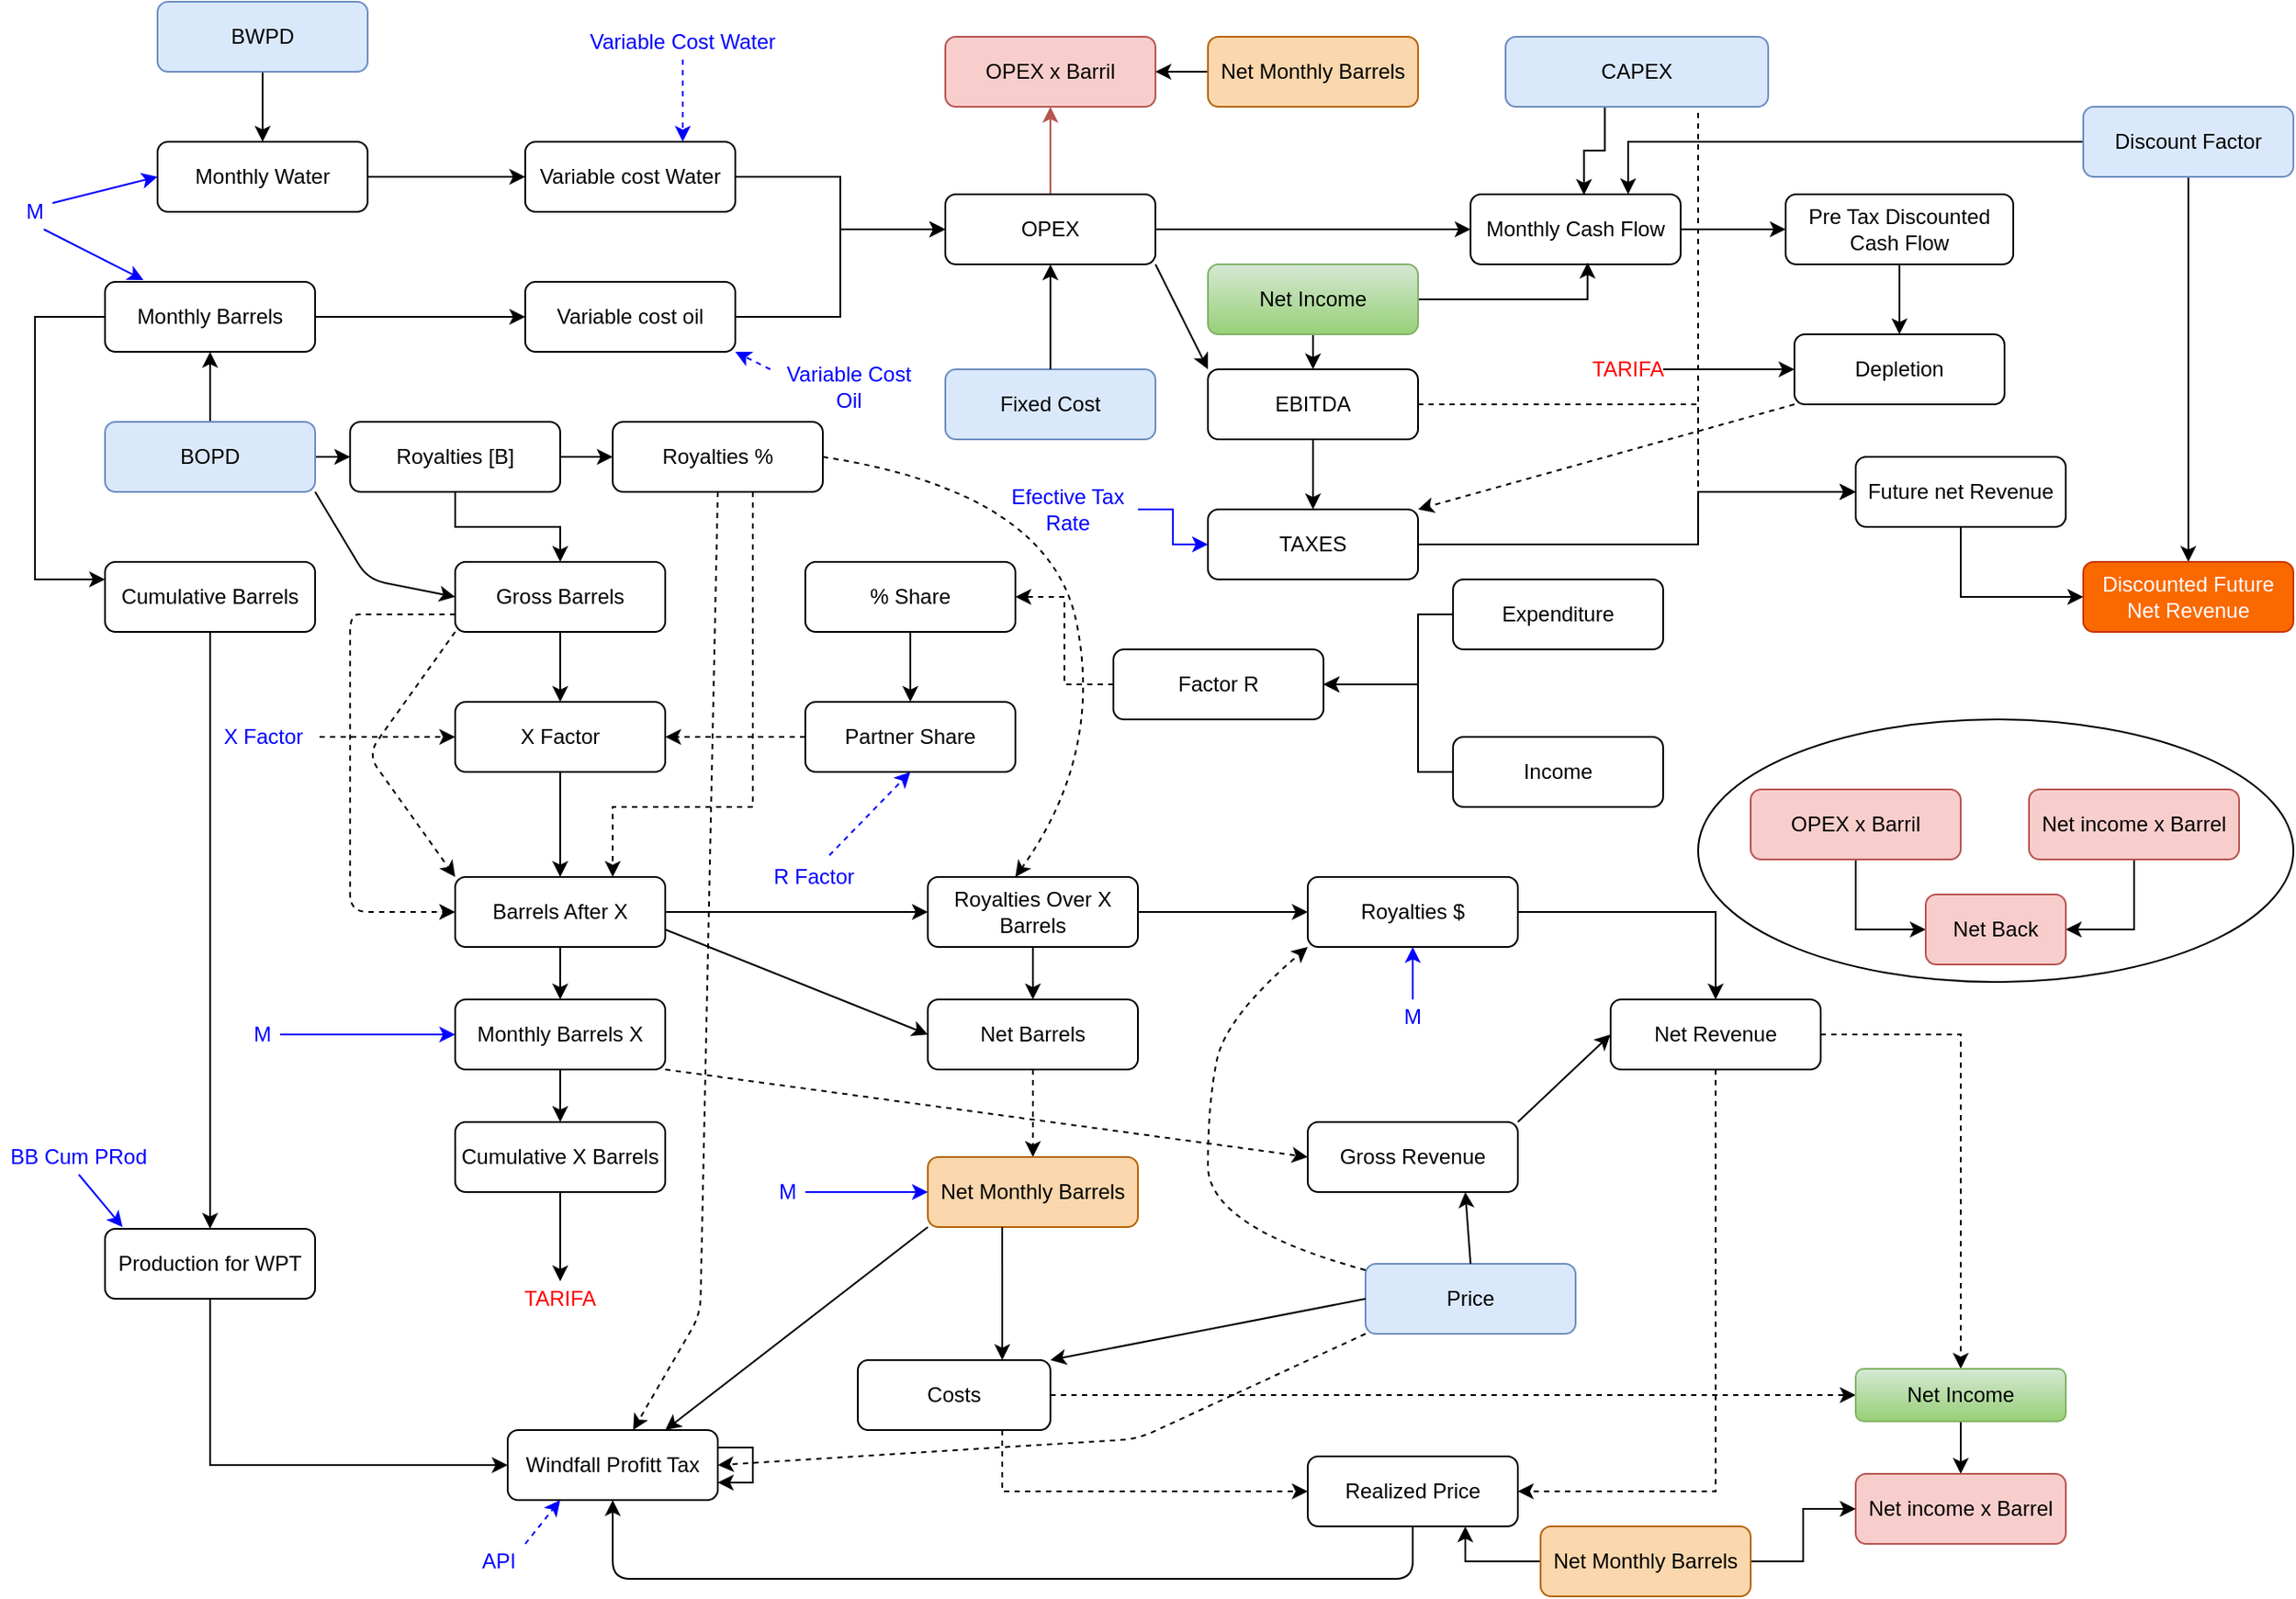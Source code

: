 <mxfile version="14.1.9" type="github">
  <diagram id="C5RBs43oDa-KdzZeNtuy" name="Page-1">
    <mxGraphModel dx="1511" dy="2098" grid="1" gridSize="10" guides="1" tooltips="1" connect="1" arrows="1" fold="1" page="1" pageScale="1" pageWidth="827" pageHeight="1169" math="0" shadow="0">
      <root>
        <mxCell id="WIyWlLk6GJQsqaUBKTNV-0" />
        <mxCell id="WIyWlLk6GJQsqaUBKTNV-1" parent="WIyWlLk6GJQsqaUBKTNV-0" />
        <mxCell id="Q5CgKCw0-7kjikuRVH3W-6" style="edgeStyle=orthogonalEdgeStyle;rounded=0;orthogonalLoop=1;jettySize=auto;html=1;" parent="WIyWlLk6GJQsqaUBKTNV-1" source="WIyWlLk6GJQsqaUBKTNV-3" target="Q5CgKCw0-7kjikuRVH3W-3" edge="1">
          <mxGeometry relative="1" as="geometry" />
        </mxCell>
        <mxCell id="Q5CgKCw0-7kjikuRVH3W-8" style="edgeStyle=orthogonalEdgeStyle;rounded=0;orthogonalLoop=1;jettySize=auto;html=1;" parent="WIyWlLk6GJQsqaUBKTNV-1" source="WIyWlLk6GJQsqaUBKTNV-3" target="Q5CgKCw0-7kjikuRVH3W-7" edge="1">
          <mxGeometry relative="1" as="geometry" />
        </mxCell>
        <mxCell id="WIyWlLk6GJQsqaUBKTNV-3" value="BOPD" style="rounded=1;whiteSpace=wrap;html=1;fontSize=12;glass=0;strokeWidth=1;shadow=0;fillColor=#dae8fc;strokeColor=#6c8ebf;" parent="WIyWlLk6GJQsqaUBKTNV-1" vertex="1">
          <mxGeometry x="140" width="120" height="40" as="geometry" />
        </mxCell>
        <mxCell id="Q5CgKCw0-7kjikuRVH3W-111" style="edgeStyle=orthogonalEdgeStyle;rounded=0;orthogonalLoop=1;jettySize=auto;html=1;entryX=0.5;entryY=0;entryDx=0;entryDy=0;" parent="WIyWlLk6GJQsqaUBKTNV-1" source="Q5CgKCw0-7kjikuRVH3W-1" target="Q5CgKCw0-7kjikuRVH3W-2" edge="1">
          <mxGeometry relative="1" as="geometry" />
        </mxCell>
        <mxCell id="Q5CgKCw0-7kjikuRVH3W-1" value="BWPD" style="rounded=1;whiteSpace=wrap;html=1;fontSize=12;glass=0;strokeWidth=1;shadow=0;fillColor=#dae8fc;strokeColor=#6c8ebf;" parent="WIyWlLk6GJQsqaUBKTNV-1" vertex="1">
          <mxGeometry x="170" y="-240" width="120" height="40" as="geometry" />
        </mxCell>
        <mxCell id="Q5CgKCw0-7kjikuRVH3W-132" style="edgeStyle=orthogonalEdgeStyle;rounded=0;orthogonalLoop=1;jettySize=auto;html=1;entryX=0;entryY=0.5;entryDx=0;entryDy=0;strokeColor=#000000;" parent="WIyWlLk6GJQsqaUBKTNV-1" source="Q5CgKCw0-7kjikuRVH3W-2" target="Q5CgKCw0-7kjikuRVH3W-82" edge="1">
          <mxGeometry relative="1" as="geometry" />
        </mxCell>
        <mxCell id="Q5CgKCw0-7kjikuRVH3W-2" value="Monthly Water" style="rounded=1;whiteSpace=wrap;html=1;fontSize=12;glass=0;strokeWidth=1;shadow=0;" parent="WIyWlLk6GJQsqaUBKTNV-1" vertex="1">
          <mxGeometry x="170" y="-160" width="120" height="40" as="geometry" />
        </mxCell>
        <mxCell id="Q5CgKCw0-7kjikuRVH3W-129" style="edgeStyle=orthogonalEdgeStyle;rounded=0;orthogonalLoop=1;jettySize=auto;html=1;strokeColor=#000000;entryX=0;entryY=0.25;entryDx=0;entryDy=0;" parent="WIyWlLk6GJQsqaUBKTNV-1" source="Q5CgKCw0-7kjikuRVH3W-3" target="Q5CgKCw0-7kjikuRVH3W-4" edge="1">
          <mxGeometry relative="1" as="geometry">
            <mxPoint x="110" y="90" as="targetPoint" />
            <Array as="points">
              <mxPoint x="100" y="-60" />
              <mxPoint x="100" y="90" />
            </Array>
          </mxGeometry>
        </mxCell>
        <mxCell id="Q5CgKCw0-7kjikuRVH3W-131" style="edgeStyle=orthogonalEdgeStyle;rounded=0;orthogonalLoop=1;jettySize=auto;html=1;entryX=0;entryY=0.5;entryDx=0;entryDy=0;strokeColor=#000000;" parent="WIyWlLk6GJQsqaUBKTNV-1" source="Q5CgKCw0-7kjikuRVH3W-3" target="Q5CgKCw0-7kjikuRVH3W-81" edge="1">
          <mxGeometry relative="1" as="geometry" />
        </mxCell>
        <mxCell id="Q5CgKCw0-7kjikuRVH3W-3" value="Monthly Barrels" style="rounded=1;whiteSpace=wrap;html=1;fontSize=12;glass=0;strokeWidth=1;shadow=0;" parent="WIyWlLk6GJQsqaUBKTNV-1" vertex="1">
          <mxGeometry x="140" y="-80" width="120" height="40" as="geometry" />
        </mxCell>
        <mxCell id="Q5CgKCw0-7kjikuRVH3W-62" style="edgeStyle=orthogonalEdgeStyle;rounded=0;orthogonalLoop=1;jettySize=auto;html=1;entryX=0.5;entryY=0;entryDx=0;entryDy=0;" parent="WIyWlLk6GJQsqaUBKTNV-1" source="Q5CgKCw0-7kjikuRVH3W-4" target="Q5CgKCw0-7kjikuRVH3W-61" edge="1">
          <mxGeometry relative="1" as="geometry" />
        </mxCell>
        <mxCell id="Q5CgKCw0-7kjikuRVH3W-4" value="Cumulative Barrels" style="rounded=1;whiteSpace=wrap;html=1;fontSize=12;glass=0;strokeWidth=1;shadow=0;" parent="WIyWlLk6GJQsqaUBKTNV-1" vertex="1">
          <mxGeometry x="140" y="80" width="120" height="40" as="geometry" />
        </mxCell>
        <mxCell id="Q5CgKCw0-7kjikuRVH3W-10" style="edgeStyle=orthogonalEdgeStyle;rounded=0;orthogonalLoop=1;jettySize=auto;html=1;" parent="WIyWlLk6GJQsqaUBKTNV-1" source="Q5CgKCw0-7kjikuRVH3W-7" target="Q5CgKCw0-7kjikuRVH3W-9" edge="1">
          <mxGeometry relative="1" as="geometry" />
        </mxCell>
        <mxCell id="Q5CgKCw0-7kjikuRVH3W-13" style="edgeStyle=orthogonalEdgeStyle;rounded=0;orthogonalLoop=1;jettySize=auto;html=1;entryX=0.5;entryY=0;entryDx=0;entryDy=0;" parent="WIyWlLk6GJQsqaUBKTNV-1" source="Q5CgKCw0-7kjikuRVH3W-7" target="Q5CgKCw0-7kjikuRVH3W-12" edge="1">
          <mxGeometry relative="1" as="geometry" />
        </mxCell>
        <mxCell id="Q5CgKCw0-7kjikuRVH3W-7" value="Royalties [B]" style="rounded=1;whiteSpace=wrap;html=1;fontSize=12;glass=0;strokeWidth=1;shadow=0;" parent="WIyWlLk6GJQsqaUBKTNV-1" vertex="1">
          <mxGeometry x="280" width="120" height="40" as="geometry" />
        </mxCell>
        <mxCell id="Q5CgKCw0-7kjikuRVH3W-32" style="edgeStyle=orthogonalEdgeStyle;rounded=0;orthogonalLoop=1;jettySize=auto;html=1;entryX=0.75;entryY=0;entryDx=0;entryDy=0;dashed=1;" parent="WIyWlLk6GJQsqaUBKTNV-1" source="Q5CgKCw0-7kjikuRVH3W-9" target="Q5CgKCw0-7kjikuRVH3W-28" edge="1">
          <mxGeometry relative="1" as="geometry">
            <Array as="points">
              <mxPoint x="510" y="220" />
              <mxPoint x="430" y="220" />
            </Array>
          </mxGeometry>
        </mxCell>
        <mxCell id="Q5CgKCw0-7kjikuRVH3W-9" value="Royalties %" style="rounded=1;whiteSpace=wrap;html=1;fontSize=12;glass=0;strokeWidth=1;shadow=0;" parent="WIyWlLk6GJQsqaUBKTNV-1" vertex="1">
          <mxGeometry x="430" width="120" height="40" as="geometry" />
        </mxCell>
        <mxCell id="Q5CgKCw0-7kjikuRVH3W-26" style="edgeStyle=orthogonalEdgeStyle;rounded=0;orthogonalLoop=1;jettySize=auto;html=1;entryX=0.5;entryY=0;entryDx=0;entryDy=0;" parent="WIyWlLk6GJQsqaUBKTNV-1" source="Q5CgKCw0-7kjikuRVH3W-12" target="Q5CgKCw0-7kjikuRVH3W-25" edge="1">
          <mxGeometry relative="1" as="geometry" />
        </mxCell>
        <mxCell id="Q5CgKCw0-7kjikuRVH3W-12" value="Gross Barrels" style="rounded=1;whiteSpace=wrap;html=1;fontSize=12;glass=0;strokeWidth=1;shadow=0;" parent="WIyWlLk6GJQsqaUBKTNV-1" vertex="1">
          <mxGeometry x="340" y="80" width="120" height="40" as="geometry" />
        </mxCell>
        <mxCell id="Q5CgKCw0-7kjikuRVH3W-15" value="" style="endArrow=classic;html=1;exitX=1;exitY=1;exitDx=0;exitDy=0;entryX=0;entryY=0.5;entryDx=0;entryDy=0;" parent="WIyWlLk6GJQsqaUBKTNV-1" source="WIyWlLk6GJQsqaUBKTNV-3" target="Q5CgKCw0-7kjikuRVH3W-12" edge="1">
          <mxGeometry width="50" height="50" relative="1" as="geometry">
            <mxPoint x="410" y="250" as="sourcePoint" />
            <mxPoint x="460" y="200" as="targetPoint" />
            <Array as="points">
              <mxPoint x="290" y="90" />
            </Array>
          </mxGeometry>
        </mxCell>
        <mxCell id="Q5CgKCw0-7kjikuRVH3W-19" style="edgeStyle=orthogonalEdgeStyle;rounded=0;orthogonalLoop=1;jettySize=auto;html=1;entryX=1;entryY=0.5;entryDx=0;entryDy=0;" parent="WIyWlLk6GJQsqaUBKTNV-1" source="Q5CgKCw0-7kjikuRVH3W-16" target="Q5CgKCw0-7kjikuRVH3W-18" edge="1">
          <mxGeometry relative="1" as="geometry">
            <mxPoint x="836" y="160" as="targetPoint" />
            <Array as="points">
              <mxPoint x="890" y="200" />
              <mxPoint x="890" y="150" />
            </Array>
          </mxGeometry>
        </mxCell>
        <mxCell id="Q5CgKCw0-7kjikuRVH3W-16" value="Income&lt;span style=&quot;color: rgba(0 , 0 , 0 , 0) ; font-family: monospace ; font-size: 0px&quot;&gt;%3CmxGraphModel%3E%3Croot%3E%3CmxCell%20id%3D%220%22%2F%3E%3CmxCell%20id%3D%221%22%20parent%3D%220%22%2F%3E%3CmxCell%20id%3D%222%22%20value%3D%22BOPD%22%20style%3D%22rounded%3D1%3BwhiteSpace%3Dwrap%3Bhtml%3D1%3BfontSize%3D12%3Bglass%3D0%3BstrokeWidth%3D1%3Bshadow%3D0%3B%22%20vertex%3D%221%22%20parent%3D%221%22%3E%3CmxGeometry%20x%3D%22140%22%20width%3D%22120%22%20height%3D%2240%22%20as%3D%22geometry%22%2F%3E%3C%2FmxCell%3E%3C%2Froot%3E%3C%2FmxGraphModel%3E&lt;/span&gt;" style="rounded=1;whiteSpace=wrap;html=1;fontSize=12;glass=0;strokeWidth=1;shadow=0;" parent="WIyWlLk6GJQsqaUBKTNV-1" vertex="1">
          <mxGeometry x="910" y="180" width="120" height="40" as="geometry" />
        </mxCell>
        <mxCell id="Q5CgKCw0-7kjikuRVH3W-20" style="edgeStyle=orthogonalEdgeStyle;rounded=0;orthogonalLoop=1;jettySize=auto;html=1;" parent="WIyWlLk6GJQsqaUBKTNV-1" source="Q5CgKCw0-7kjikuRVH3W-17" target="Q5CgKCw0-7kjikuRVH3W-18" edge="1">
          <mxGeometry relative="1" as="geometry">
            <Array as="points">
              <mxPoint x="890" y="110" />
              <mxPoint x="890" y="150" />
            </Array>
          </mxGeometry>
        </mxCell>
        <mxCell id="Q5CgKCw0-7kjikuRVH3W-17" value="Expenditure" style="rounded=1;whiteSpace=wrap;html=1;fontSize=12;glass=0;strokeWidth=1;shadow=0;" parent="WIyWlLk6GJQsqaUBKTNV-1" vertex="1">
          <mxGeometry x="910" y="90" width="120" height="40" as="geometry" />
        </mxCell>
        <mxCell id="Q5CgKCw0-7kjikuRVH3W-23" style="edgeStyle=orthogonalEdgeStyle;rounded=0;orthogonalLoop=1;jettySize=auto;html=1;dashed=1;entryX=1;entryY=0.5;entryDx=0;entryDy=0;" parent="WIyWlLk6GJQsqaUBKTNV-1" source="Q5CgKCw0-7kjikuRVH3W-18" target="Q5CgKCw0-7kjikuRVH3W-21" edge="1">
          <mxGeometry relative="1" as="geometry">
            <mxPoint x="680" y="130" as="targetPoint" />
          </mxGeometry>
        </mxCell>
        <mxCell id="Q5CgKCw0-7kjikuRVH3W-18" value="Factor R" style="rounded=1;whiteSpace=wrap;html=1;fontSize=12;glass=0;strokeWidth=1;shadow=0;" parent="WIyWlLk6GJQsqaUBKTNV-1" vertex="1">
          <mxGeometry x="716" y="130" width="120" height="40" as="geometry" />
        </mxCell>
        <mxCell id="Q5CgKCw0-7kjikuRVH3W-24" style="edgeStyle=orthogonalEdgeStyle;rounded=0;orthogonalLoop=1;jettySize=auto;html=1;" parent="WIyWlLk6GJQsqaUBKTNV-1" source="Q5CgKCw0-7kjikuRVH3W-21" target="Q5CgKCw0-7kjikuRVH3W-22" edge="1">
          <mxGeometry relative="1" as="geometry" />
        </mxCell>
        <mxCell id="Q5CgKCw0-7kjikuRVH3W-21" value="% Share" style="rounded=1;whiteSpace=wrap;html=1;fontSize=12;glass=0;strokeWidth=1;shadow=0;" parent="WIyWlLk6GJQsqaUBKTNV-1" vertex="1">
          <mxGeometry x="540" y="80" width="120" height="40" as="geometry" />
        </mxCell>
        <mxCell id="Q5CgKCw0-7kjikuRVH3W-27" style="edgeStyle=orthogonalEdgeStyle;rounded=0;orthogonalLoop=1;jettySize=auto;html=1;entryX=1;entryY=0.5;entryDx=0;entryDy=0;dashed=1;" parent="WIyWlLk6GJQsqaUBKTNV-1" source="Q5CgKCw0-7kjikuRVH3W-22" target="Q5CgKCw0-7kjikuRVH3W-25" edge="1">
          <mxGeometry relative="1" as="geometry" />
        </mxCell>
        <mxCell id="Q5CgKCw0-7kjikuRVH3W-22" value="Partner Share" style="rounded=1;whiteSpace=wrap;html=1;fontSize=12;glass=0;strokeWidth=1;shadow=0;" parent="WIyWlLk6GJQsqaUBKTNV-1" vertex="1">
          <mxGeometry x="540" y="160" width="120" height="40" as="geometry" />
        </mxCell>
        <mxCell id="Q5CgKCw0-7kjikuRVH3W-30" style="edgeStyle=orthogonalEdgeStyle;rounded=0;orthogonalLoop=1;jettySize=auto;html=1;" parent="WIyWlLk6GJQsqaUBKTNV-1" source="Q5CgKCw0-7kjikuRVH3W-25" target="Q5CgKCw0-7kjikuRVH3W-28" edge="1">
          <mxGeometry relative="1" as="geometry" />
        </mxCell>
        <mxCell id="Q5CgKCw0-7kjikuRVH3W-25" value="X Factor" style="rounded=1;whiteSpace=wrap;html=1;fontSize=12;glass=0;strokeWidth=1;shadow=0;" parent="WIyWlLk6GJQsqaUBKTNV-1" vertex="1">
          <mxGeometry x="340" y="160" width="120" height="40" as="geometry" />
        </mxCell>
        <mxCell id="Q5CgKCw0-7kjikuRVH3W-38" style="edgeStyle=orthogonalEdgeStyle;rounded=0;orthogonalLoop=1;jettySize=auto;html=1;exitX=1;exitY=0.5;exitDx=0;exitDy=0;" parent="WIyWlLk6GJQsqaUBKTNV-1" source="Q5CgKCw0-7kjikuRVH3W-28" target="Q5CgKCw0-7kjikuRVH3W-37" edge="1">
          <mxGeometry relative="1" as="geometry">
            <mxPoint x="470" y="260" as="sourcePoint" />
            <Array as="points" />
          </mxGeometry>
        </mxCell>
        <mxCell id="Q5CgKCw0-7kjikuRVH3W-28" value="Barrels After X" style="rounded=1;whiteSpace=wrap;html=1;fontSize=12;glass=0;strokeWidth=1;shadow=0;" parent="WIyWlLk6GJQsqaUBKTNV-1" vertex="1">
          <mxGeometry x="340" y="260" width="120" height="40" as="geometry" />
        </mxCell>
        <mxCell id="Q5CgKCw0-7kjikuRVH3W-36" style="edgeStyle=orthogonalEdgeStyle;rounded=0;orthogonalLoop=1;jettySize=auto;html=1;entryX=0.5;entryY=0;entryDx=0;entryDy=0;" parent="WIyWlLk6GJQsqaUBKTNV-1" source="Q5CgKCw0-7kjikuRVH3W-33" target="Q5CgKCw0-7kjikuRVH3W-35" edge="1">
          <mxGeometry relative="1" as="geometry" />
        </mxCell>
        <mxCell id="Q5CgKCw0-7kjikuRVH3W-33" value="Monthly Barrels X" style="rounded=1;whiteSpace=wrap;html=1;fontSize=12;glass=0;strokeWidth=1;shadow=0;" parent="WIyWlLk6GJQsqaUBKTNV-1" vertex="1">
          <mxGeometry x="340" y="330" width="120" height="40" as="geometry" />
        </mxCell>
        <mxCell id="lE-fkyxNTbQX_7D_dGrh-46" style="edgeStyle=orthogonalEdgeStyle;rounded=0;orthogonalLoop=1;jettySize=auto;html=1;exitX=0.5;exitY=1;exitDx=0;exitDy=0;strokeColor=#000000;" edge="1" parent="WIyWlLk6GJQsqaUBKTNV-1" source="Q5CgKCw0-7kjikuRVH3W-35" target="lE-fkyxNTbQX_7D_dGrh-45">
          <mxGeometry relative="1" as="geometry" />
        </mxCell>
        <mxCell id="Q5CgKCw0-7kjikuRVH3W-35" value="Cumulative X Barrels" style="rounded=1;whiteSpace=wrap;html=1;fontSize=12;glass=0;strokeWidth=1;shadow=0;" parent="WIyWlLk6GJQsqaUBKTNV-1" vertex="1">
          <mxGeometry x="340" y="400" width="120" height="40" as="geometry" />
        </mxCell>
        <mxCell id="Q5CgKCw0-7kjikuRVH3W-51" style="edgeStyle=orthogonalEdgeStyle;rounded=0;orthogonalLoop=1;jettySize=auto;html=1;entryX=0;entryY=0.5;entryDx=0;entryDy=0;" parent="WIyWlLk6GJQsqaUBKTNV-1" source="Q5CgKCw0-7kjikuRVH3W-37" target="Q5CgKCw0-7kjikuRVH3W-50" edge="1">
          <mxGeometry relative="1" as="geometry" />
        </mxCell>
        <mxCell id="Q5CgKCw0-7kjikuRVH3W-37" value="Royalties Over X Barrels" style="rounded=1;whiteSpace=wrap;html=1;fontSize=12;glass=0;strokeWidth=1;shadow=0;" parent="WIyWlLk6GJQsqaUBKTNV-1" vertex="1">
          <mxGeometry x="610" y="260" width="120" height="40" as="geometry" />
        </mxCell>
        <mxCell id="Q5CgKCw0-7kjikuRVH3W-39" value="" style="curved=1;endArrow=classic;html=1;exitX=1;exitY=0.5;exitDx=0;exitDy=0;dashed=1;" parent="WIyWlLk6GJQsqaUBKTNV-1" source="Q5CgKCw0-7kjikuRVH3W-9" edge="1">
          <mxGeometry width="50" height="50" relative="1" as="geometry">
            <mxPoint x="430" y="250" as="sourcePoint" />
            <mxPoint x="660" y="260" as="targetPoint" />
            <Array as="points">
              <mxPoint x="680" y="40" />
              <mxPoint x="710" y="190" />
            </Array>
          </mxGeometry>
        </mxCell>
        <mxCell id="Q5CgKCw0-7kjikuRVH3W-45" style="edgeStyle=orthogonalEdgeStyle;rounded=0;orthogonalLoop=1;jettySize=auto;html=1;entryX=0.5;entryY=0;entryDx=0;entryDy=0;dashed=1;" parent="WIyWlLk6GJQsqaUBKTNV-1" source="Q5CgKCw0-7kjikuRVH3W-40" target="Q5CgKCw0-7kjikuRVH3W-44" edge="1">
          <mxGeometry relative="1" as="geometry" />
        </mxCell>
        <mxCell id="Q5CgKCw0-7kjikuRVH3W-40" value="Net Barrels" style="rounded=1;whiteSpace=wrap;html=1;fontSize=12;glass=0;strokeWidth=1;shadow=0;" parent="WIyWlLk6GJQsqaUBKTNV-1" vertex="1">
          <mxGeometry x="610" y="330" width="120" height="40" as="geometry" />
        </mxCell>
        <mxCell id="Q5CgKCw0-7kjikuRVH3W-43" value="" style="endArrow=classic;html=1;entryX=0.5;entryY=0;entryDx=0;entryDy=0;exitX=0.5;exitY=1;exitDx=0;exitDy=0;" parent="WIyWlLk6GJQsqaUBKTNV-1" source="Q5CgKCw0-7kjikuRVH3W-37" target="Q5CgKCw0-7kjikuRVH3W-40" edge="1">
          <mxGeometry width="50" height="50" relative="1" as="geometry">
            <mxPoint x="430" y="250" as="sourcePoint" />
            <mxPoint x="480" y="200" as="targetPoint" />
          </mxGeometry>
        </mxCell>
        <mxCell id="Q5CgKCw0-7kjikuRVH3W-44" value="Net Monthly Barrels" style="rounded=1;whiteSpace=wrap;html=1;fontSize=12;glass=0;strokeWidth=1;shadow=0;fillColor=#fad7ac;strokeColor=#b46504;" parent="WIyWlLk6GJQsqaUBKTNV-1" vertex="1">
          <mxGeometry x="610" y="420" width="120" height="40" as="geometry" />
        </mxCell>
        <mxCell id="Q5CgKCw0-7kjikuRVH3W-46" value="Price" style="rounded=1;whiteSpace=wrap;html=1;fontSize=12;glass=0;strokeWidth=1;shadow=0;fillColor=#dae8fc;strokeColor=#6c8ebf;" parent="WIyWlLk6GJQsqaUBKTNV-1" vertex="1">
          <mxGeometry x="860" y="481" width="120" height="40" as="geometry" />
        </mxCell>
        <mxCell id="Q5CgKCw0-7kjikuRVH3W-47" value="Gross Revenue" style="rounded=1;whiteSpace=wrap;html=1;fontSize=12;glass=0;strokeWidth=1;shadow=0;" parent="WIyWlLk6GJQsqaUBKTNV-1" vertex="1">
          <mxGeometry x="827" y="400" width="120" height="40" as="geometry" />
        </mxCell>
        <mxCell id="Q5CgKCw0-7kjikuRVH3W-55" style="edgeStyle=orthogonalEdgeStyle;rounded=0;orthogonalLoop=1;jettySize=auto;html=1;" parent="WIyWlLk6GJQsqaUBKTNV-1" source="Q5CgKCw0-7kjikuRVH3W-50" target="Q5CgKCw0-7kjikuRVH3W-54" edge="1">
          <mxGeometry relative="1" as="geometry" />
        </mxCell>
        <mxCell id="Q5CgKCw0-7kjikuRVH3W-50" value="Royalties $" style="rounded=1;whiteSpace=wrap;html=1;fontSize=12;glass=0;strokeWidth=1;shadow=0;" parent="WIyWlLk6GJQsqaUBKTNV-1" vertex="1">
          <mxGeometry x="827" y="260" width="120" height="40" as="geometry" />
        </mxCell>
        <mxCell id="Q5CgKCw0-7kjikuRVH3W-52" value="" style="curved=1;endArrow=classic;html=1;entryX=0;entryY=1;entryDx=0;entryDy=0;dashed=1;" parent="WIyWlLk6GJQsqaUBKTNV-1" source="Q5CgKCw0-7kjikuRVH3W-46" target="Q5CgKCw0-7kjikuRVH3W-50" edge="1">
          <mxGeometry width="50" height="50" relative="1" as="geometry">
            <mxPoint x="820" y="460" as="sourcePoint" />
            <mxPoint x="820" y="280" as="targetPoint" />
            <Array as="points">
              <mxPoint x="770" y="460" />
              <mxPoint x="770" y="390" />
              <mxPoint x="780" y="340" />
            </Array>
          </mxGeometry>
        </mxCell>
        <mxCell id="Q5CgKCw0-7kjikuRVH3W-66" style="edgeStyle=orthogonalEdgeStyle;rounded=0;orthogonalLoop=1;jettySize=auto;html=1;entryX=1;entryY=0.5;entryDx=0;entryDy=0;exitX=0.5;exitY=1;exitDx=0;exitDy=0;dashed=1;" parent="WIyWlLk6GJQsqaUBKTNV-1" source="Q5CgKCw0-7kjikuRVH3W-54" target="Q5CgKCw0-7kjikuRVH3W-65" edge="1">
          <mxGeometry relative="1" as="geometry" />
        </mxCell>
        <mxCell id="Q5CgKCw0-7kjikuRVH3W-77" style="edgeStyle=orthogonalEdgeStyle;rounded=0;orthogonalLoop=1;jettySize=auto;html=1;entryX=0.5;entryY=0;entryDx=0;entryDy=0;dashed=1;" parent="WIyWlLk6GJQsqaUBKTNV-1" source="Q5CgKCw0-7kjikuRVH3W-54" target="Q5CgKCw0-7kjikuRVH3W-76" edge="1">
          <mxGeometry relative="1" as="geometry" />
        </mxCell>
        <mxCell id="Q5CgKCw0-7kjikuRVH3W-54" value="Net Revenue" style="rounded=1;whiteSpace=wrap;html=1;fontSize=12;glass=0;strokeWidth=1;shadow=0;" parent="WIyWlLk6GJQsqaUBKTNV-1" vertex="1">
          <mxGeometry x="1000" y="330" width="120" height="40" as="geometry" />
        </mxCell>
        <mxCell id="Q5CgKCw0-7kjikuRVH3W-67" style="edgeStyle=orthogonalEdgeStyle;rounded=0;orthogonalLoop=1;jettySize=auto;html=1;entryX=0;entryY=0.5;entryDx=0;entryDy=0;dashed=1;exitX=0.75;exitY=1;exitDx=0;exitDy=0;" parent="WIyWlLk6GJQsqaUBKTNV-1" source="Q5CgKCw0-7kjikuRVH3W-57" target="Q5CgKCw0-7kjikuRVH3W-65" edge="1">
          <mxGeometry relative="1" as="geometry">
            <Array as="points">
              <mxPoint x="652" y="611" />
            </Array>
          </mxGeometry>
        </mxCell>
        <mxCell id="Q5CgKCw0-7kjikuRVH3W-78" style="edgeStyle=orthogonalEdgeStyle;rounded=0;orthogonalLoop=1;jettySize=auto;html=1;dashed=1;entryX=0;entryY=0.5;entryDx=0;entryDy=0;" parent="WIyWlLk6GJQsqaUBKTNV-1" source="Q5CgKCw0-7kjikuRVH3W-57" target="Q5CgKCw0-7kjikuRVH3W-76" edge="1">
          <mxGeometry relative="1" as="geometry">
            <Array as="points" />
            <mxPoint x="1120" y="461" as="targetPoint" />
          </mxGeometry>
        </mxCell>
        <mxCell id="Q5CgKCw0-7kjikuRVH3W-57" value="Costs" style="rounded=1;whiteSpace=wrap;html=1;fontSize=12;glass=0;strokeWidth=1;shadow=0;" parent="WIyWlLk6GJQsqaUBKTNV-1" vertex="1">
          <mxGeometry x="570" y="536" width="110" height="40" as="geometry" />
        </mxCell>
        <mxCell id="Q5CgKCw0-7kjikuRVH3W-71" style="edgeStyle=orthogonalEdgeStyle;rounded=0;orthogonalLoop=1;jettySize=auto;html=1;entryX=0;entryY=0.5;entryDx=0;entryDy=0;" parent="WIyWlLk6GJQsqaUBKTNV-1" source="Q5CgKCw0-7kjikuRVH3W-61" target="Q5CgKCw0-7kjikuRVH3W-69" edge="1">
          <mxGeometry relative="1" as="geometry">
            <mxPoint x="440" y="561" as="targetPoint" />
            <Array as="points">
              <mxPoint x="200" y="596" />
            </Array>
          </mxGeometry>
        </mxCell>
        <mxCell id="Q5CgKCw0-7kjikuRVH3W-61" value="Production for WPT" style="rounded=1;whiteSpace=wrap;html=1;fontSize=12;glass=0;strokeWidth=1;shadow=0;" parent="WIyWlLk6GJQsqaUBKTNV-1" vertex="1">
          <mxGeometry x="140" y="461" width="120" height="40" as="geometry" />
        </mxCell>
        <mxCell id="Q5CgKCw0-7kjikuRVH3W-63" value="BB Cum PRod" style="text;html=1;strokeColor=none;fillColor=none;align=center;verticalAlign=middle;whiteSpace=wrap;rounded=0;fontColor=#0000FF;" parent="WIyWlLk6GJQsqaUBKTNV-1" vertex="1">
          <mxGeometry x="80" y="410" width="90" height="20" as="geometry" />
        </mxCell>
        <mxCell id="Q5CgKCw0-7kjikuRVH3W-65" value="Realized Price" style="rounded=1;whiteSpace=wrap;html=1;fontSize=12;glass=0;strokeWidth=1;shadow=0;" parent="WIyWlLk6GJQsqaUBKTNV-1" vertex="1">
          <mxGeometry x="827" y="591" width="120" height="40" as="geometry" />
        </mxCell>
        <mxCell id="Q5CgKCw0-7kjikuRVH3W-69" value="Windfall Profitt Tax" style="rounded=1;whiteSpace=wrap;html=1;fontSize=12;glass=0;strokeWidth=1;shadow=0;" parent="WIyWlLk6GJQsqaUBKTNV-1" vertex="1">
          <mxGeometry x="370" y="576" width="120" height="40" as="geometry" />
        </mxCell>
        <mxCell id="Q5CgKCw0-7kjikuRVH3W-72" value="" style="endArrow=classic;html=1;entryX=1;entryY=0.5;entryDx=0;entryDy=0;exitX=0;exitY=1;exitDx=0;exitDy=0;dashed=1;" parent="WIyWlLk6GJQsqaUBKTNV-1" source="Q5CgKCw0-7kjikuRVH3W-46" target="Q5CgKCw0-7kjikuRVH3W-69" edge="1">
          <mxGeometry width="50" height="50" relative="1" as="geometry">
            <mxPoint x="660" y="661" as="sourcePoint" />
            <mxPoint x="710" y="611" as="targetPoint" />
            <Array as="points">
              <mxPoint x="730" y="581" />
            </Array>
          </mxGeometry>
        </mxCell>
        <mxCell id="Q5CgKCw0-7kjikuRVH3W-75" value="" style="endArrow=classic;html=1;entryX=0.75;entryY=0;entryDx=0;entryDy=0;exitX=0;exitY=1;exitDx=0;exitDy=0;" parent="WIyWlLk6GJQsqaUBKTNV-1" source="Q5CgKCw0-7kjikuRVH3W-44" target="Q5CgKCw0-7kjikuRVH3W-69" edge="1">
          <mxGeometry width="50" height="50" relative="1" as="geometry">
            <mxPoint x="600" y="470" as="sourcePoint" />
            <mxPoint x="710" y="521" as="targetPoint" />
            <Array as="points" />
          </mxGeometry>
        </mxCell>
        <mxCell id="J_nEnahYbwjoR5bdm2Jl-4" style="edgeStyle=orthogonalEdgeStyle;rounded=0;orthogonalLoop=1;jettySize=auto;html=1;exitX=0.5;exitY=1;exitDx=0;exitDy=0;entryX=0.5;entryY=0;entryDx=0;entryDy=0;" parent="WIyWlLk6GJQsqaUBKTNV-1" source="Q5CgKCw0-7kjikuRVH3W-76" target="J_nEnahYbwjoR5bdm2Jl-2" edge="1">
          <mxGeometry relative="1" as="geometry" />
        </mxCell>
        <mxCell id="Q5CgKCw0-7kjikuRVH3W-76" value="Net Income" style="rounded=1;whiteSpace=wrap;html=1;fontSize=12;glass=0;strokeWidth=1;shadow=0;fillColor=#d5e8d4;gradientColor=#97d077;strokeColor=#82b366;" parent="WIyWlLk6GJQsqaUBKTNV-1" vertex="1">
          <mxGeometry x="1140" y="541" width="120" height="30" as="geometry" />
        </mxCell>
        <mxCell id="lE-fkyxNTbQX_7D_dGrh-53" style="edgeStyle=orthogonalEdgeStyle;rounded=0;orthogonalLoop=1;jettySize=auto;html=1;exitX=0.378;exitY=0.987;exitDx=0;exitDy=0;entryX=0.54;entryY=0.01;entryDx=0;entryDy=0;entryPerimeter=0;strokeColor=#000000;fontColor=#FF0000;exitPerimeter=0;" edge="1" parent="WIyWlLk6GJQsqaUBKTNV-1" source="Q5CgKCw0-7kjikuRVH3W-79" target="lE-fkyxNTbQX_7D_dGrh-47">
          <mxGeometry relative="1" as="geometry" />
        </mxCell>
        <mxCell id="lE-fkyxNTbQX_7D_dGrh-86" style="edgeStyle=orthogonalEdgeStyle;rounded=0;orthogonalLoop=1;jettySize=auto;html=1;exitX=0.75;exitY=1;exitDx=0;exitDy=0;entryX=0;entryY=0.5;entryDx=0;entryDy=0;strokeColor=#000000;fontColor=#FF0000;dashed=1;" edge="1" parent="WIyWlLk6GJQsqaUBKTNV-1" source="Q5CgKCw0-7kjikuRVH3W-79" target="lE-fkyxNTbQX_7D_dGrh-75">
          <mxGeometry relative="1" as="geometry">
            <Array as="points">
              <mxPoint x="1050" y="-180" />
              <mxPoint x="1050" y="40" />
            </Array>
          </mxGeometry>
        </mxCell>
        <mxCell id="Q5CgKCw0-7kjikuRVH3W-79" value="CAPEX" style="rounded=1;whiteSpace=wrap;html=1;fontSize=12;glass=0;strokeWidth=1;shadow=0;fillColor=#dae8fc;strokeColor=#6c8ebf;" parent="WIyWlLk6GJQsqaUBKTNV-1" vertex="1">
          <mxGeometry x="940" y="-220" width="150" height="40" as="geometry" />
        </mxCell>
        <mxCell id="J_nEnahYbwjoR5bdm2Jl-5" style="edgeStyle=orthogonalEdgeStyle;rounded=0;orthogonalLoop=1;jettySize=auto;html=1;exitX=0.5;exitY=0;exitDx=0;exitDy=0;entryX=0.5;entryY=1;entryDx=0;entryDy=0;fillColor=#f8cecc;strokeColor=#b85450;" parent="WIyWlLk6GJQsqaUBKTNV-1" source="Q5CgKCw0-7kjikuRVH3W-80" target="J_nEnahYbwjoR5bdm2Jl-1" edge="1">
          <mxGeometry relative="1" as="geometry" />
        </mxCell>
        <mxCell id="lE-fkyxNTbQX_7D_dGrh-52" style="edgeStyle=orthogonalEdgeStyle;rounded=0;orthogonalLoop=1;jettySize=auto;html=1;strokeColor=#000000;fontColor=#FF0000;" edge="1" parent="WIyWlLk6GJQsqaUBKTNV-1" source="Q5CgKCw0-7kjikuRVH3W-80" target="lE-fkyxNTbQX_7D_dGrh-47">
          <mxGeometry relative="1" as="geometry" />
        </mxCell>
        <mxCell id="Q5CgKCw0-7kjikuRVH3W-80" value="OPEX" style="rounded=1;whiteSpace=wrap;html=1;fontSize=12;glass=0;strokeWidth=1;shadow=0;" parent="WIyWlLk6GJQsqaUBKTNV-1" vertex="1">
          <mxGeometry x="620" y="-130" width="120" height="40" as="geometry" />
        </mxCell>
        <mxCell id="Q5CgKCw0-7kjikuRVH3W-133" style="edgeStyle=orthogonalEdgeStyle;rounded=0;orthogonalLoop=1;jettySize=auto;html=1;strokeColor=#000000;" parent="WIyWlLk6GJQsqaUBKTNV-1" source="Q5CgKCw0-7kjikuRVH3W-82" target="Q5CgKCw0-7kjikuRVH3W-80" edge="1">
          <mxGeometry relative="1" as="geometry" />
        </mxCell>
        <mxCell id="Q5CgKCw0-7kjikuRVH3W-82" value="Variable cost Water" style="rounded=1;whiteSpace=wrap;html=1;fontSize=12;glass=0;strokeWidth=1;shadow=0;" parent="WIyWlLk6GJQsqaUBKTNV-1" vertex="1">
          <mxGeometry x="380" y="-160" width="120" height="40" as="geometry" />
        </mxCell>
        <mxCell id="Q5CgKCw0-7kjikuRVH3W-120" style="edgeStyle=orthogonalEdgeStyle;rounded=0;orthogonalLoop=1;jettySize=auto;html=1;entryX=0;entryY=0.5;entryDx=0;entryDy=0;strokeColor=#000000;" parent="WIyWlLk6GJQsqaUBKTNV-1" source="Q5CgKCw0-7kjikuRVH3W-81" target="Q5CgKCw0-7kjikuRVH3W-80" edge="1">
          <mxGeometry relative="1" as="geometry" />
        </mxCell>
        <mxCell id="Q5CgKCw0-7kjikuRVH3W-81" value="Variable cost oil" style="rounded=1;whiteSpace=wrap;html=1;fontSize=12;glass=0;strokeWidth=1;shadow=0;" parent="WIyWlLk6GJQsqaUBKTNV-1" vertex="1">
          <mxGeometry x="380" y="-80" width="120" height="40" as="geometry" />
        </mxCell>
        <mxCell id="J_nEnahYbwjoR5bdm2Jl-1" value="OPEX x Barril" style="rounded=1;whiteSpace=wrap;html=1;fontSize=12;glass=0;strokeWidth=1;shadow=0;fillColor=#f8cecc;strokeColor=#b85450;" parent="WIyWlLk6GJQsqaUBKTNV-1" vertex="1">
          <mxGeometry x="620" y="-220" width="120" height="40" as="geometry" />
        </mxCell>
        <mxCell id="J_nEnahYbwjoR5bdm2Jl-2" value="Net income x Barrel" style="rounded=1;whiteSpace=wrap;html=1;fontSize=12;glass=0;strokeWidth=1;shadow=0;fillColor=#f8cecc;strokeColor=#b85450;" parent="WIyWlLk6GJQsqaUBKTNV-1" vertex="1">
          <mxGeometry x="1140" y="601" width="120" height="40" as="geometry" />
        </mxCell>
        <mxCell id="hQgCMHlKCGzlqDuwhK-N-0" value="Variable Cost Water" style="text;html=1;strokeColor=none;fillColor=none;align=center;verticalAlign=middle;whiteSpace=wrap;rounded=0;fontColor=#0000FF;" parent="WIyWlLk6GJQsqaUBKTNV-1" vertex="1">
          <mxGeometry x="415" y="-227" width="110" height="20" as="geometry" />
        </mxCell>
        <mxCell id="hQgCMHlKCGzlqDuwhK-N-1" value="Variable Cost Oil" style="text;html=1;strokeColor=none;fillColor=none;align=center;verticalAlign=middle;whiteSpace=wrap;rounded=0;fontColor=#0000FF;" parent="WIyWlLk6GJQsqaUBKTNV-1" vertex="1">
          <mxGeometry x="520" y="-30" width="90" height="20" as="geometry" />
        </mxCell>
        <mxCell id="hQgCMHlKCGzlqDuwhK-N-3" value="" style="endArrow=classic;html=1;dashed=1;fillColor=#dae8fc;entryX=0.75;entryY=0;entryDx=0;entryDy=0;strokeColor=#0000FF;exitX=0.5;exitY=1;exitDx=0;exitDy=0;" parent="WIyWlLk6GJQsqaUBKTNV-1" source="hQgCMHlKCGzlqDuwhK-N-0" target="Q5CgKCw0-7kjikuRVH3W-82" edge="1">
          <mxGeometry width="50" height="50" relative="1" as="geometry">
            <mxPoint x="470" y="-190" as="sourcePoint" />
            <mxPoint x="440" y="-160" as="targetPoint" />
          </mxGeometry>
        </mxCell>
        <mxCell id="hQgCMHlKCGzlqDuwhK-N-4" value="X Factor" style="text;html=1;strokeColor=none;fillColor=none;align=center;verticalAlign=middle;whiteSpace=wrap;rounded=0;fontColor=#0000FF;" parent="WIyWlLk6GJQsqaUBKTNV-1" vertex="1">
          <mxGeometry x="197.5" y="170" width="65" height="20" as="geometry" />
        </mxCell>
        <mxCell id="hQgCMHlKCGzlqDuwhK-N-5" value="" style="endArrow=classic;html=1;dashed=1;entryX=0;entryY=0.5;entryDx=0;entryDy=0;fontColor=#0000FF;" parent="WIyWlLk6GJQsqaUBKTNV-1" source="hQgCMHlKCGzlqDuwhK-N-4" target="Q5CgKCw0-7kjikuRVH3W-25" edge="1">
          <mxGeometry width="50" height="50" relative="1" as="geometry">
            <mxPoint x="260" y="230" as="sourcePoint" />
            <mxPoint x="310" y="180" as="targetPoint" />
            <Array as="points" />
          </mxGeometry>
        </mxCell>
        <mxCell id="DkWqeBbcxWqXd-3XBmZy-3" value="" style="endArrow=classic;html=1;exitX=0.5;exitY=1;exitDx=0;exitDy=0;strokeColor=#0000FF;" parent="WIyWlLk6GJQsqaUBKTNV-1" source="Q5CgKCw0-7kjikuRVH3W-63" edge="1">
          <mxGeometry width="50" height="50" relative="1" as="geometry">
            <mxPoint x="110" y="420" as="sourcePoint" />
            <mxPoint x="150" y="460" as="targetPoint" />
          </mxGeometry>
        </mxCell>
        <mxCell id="DkWqeBbcxWqXd-3XBmZy-5" value="" style="endArrow=classic;html=1;entryX=0;entryY=0.5;entryDx=0;entryDy=0;exitX=0;exitY=0.75;exitDx=0;exitDy=0;dashed=1;" parent="WIyWlLk6GJQsqaUBKTNV-1" source="Q5CgKCw0-7kjikuRVH3W-12" target="Q5CgKCw0-7kjikuRVH3W-28" edge="1">
          <mxGeometry width="50" height="50" relative="1" as="geometry">
            <mxPoint x="340" y="100" as="sourcePoint" />
            <mxPoint x="330" y="280" as="targetPoint" />
            <Array as="points">
              <mxPoint x="310" y="110" />
              <mxPoint x="300" y="110" />
              <mxPoint x="280" y="110" />
              <mxPoint x="280" y="280" />
            </Array>
          </mxGeometry>
        </mxCell>
        <mxCell id="DkWqeBbcxWqXd-3XBmZy-7" value="" style="endArrow=classic;html=1;entryX=0;entryY=0.5;entryDx=0;entryDy=0;exitX=1;exitY=0.75;exitDx=0;exitDy=0;" parent="WIyWlLk6GJQsqaUBKTNV-1" source="Q5CgKCw0-7kjikuRVH3W-28" target="Q5CgKCw0-7kjikuRVH3W-40" edge="1">
          <mxGeometry width="50" height="50" relative="1" as="geometry">
            <mxPoint x="660" y="280" as="sourcePoint" />
            <mxPoint x="710" y="230" as="targetPoint" />
          </mxGeometry>
        </mxCell>
        <mxCell id="DkWqeBbcxWqXd-3XBmZy-8" value="" style="endArrow=classic;html=1;entryX=0.5;entryY=0;entryDx=0;entryDy=0;exitX=0.5;exitY=1;exitDx=0;exitDy=0;" parent="WIyWlLk6GJQsqaUBKTNV-1" source="Q5CgKCw0-7kjikuRVH3W-28" target="Q5CgKCw0-7kjikuRVH3W-33" edge="1">
          <mxGeometry width="50" height="50" relative="1" as="geometry">
            <mxPoint x="660" y="280" as="sourcePoint" />
            <mxPoint x="710" y="230" as="targetPoint" />
          </mxGeometry>
        </mxCell>
        <mxCell id="DkWqeBbcxWqXd-3XBmZy-9" value="M" style="text;html=1;strokeColor=none;fillColor=none;align=center;verticalAlign=middle;whiteSpace=wrap;rounded=0;fontColor=#0000FF;" parent="WIyWlLk6GJQsqaUBKTNV-1" vertex="1">
          <mxGeometry x="220" y="340" width="20" height="20" as="geometry" />
        </mxCell>
        <mxCell id="DkWqeBbcxWqXd-3XBmZy-10" value="" style="endArrow=classic;html=1;strokeColor=#0000FF;entryX=0;entryY=0.5;entryDx=0;entryDy=0;exitX=1;exitY=0.5;exitDx=0;exitDy=0;" parent="WIyWlLk6GJQsqaUBKTNV-1" source="DkWqeBbcxWqXd-3XBmZy-9" target="Q5CgKCw0-7kjikuRVH3W-33" edge="1">
          <mxGeometry width="50" height="50" relative="1" as="geometry">
            <mxPoint x="540" y="370" as="sourcePoint" />
            <mxPoint x="160" y="480" as="targetPoint" />
          </mxGeometry>
        </mxCell>
        <mxCell id="DkWqeBbcxWqXd-3XBmZy-11" value="M" style="text;html=1;strokeColor=none;fillColor=none;align=center;verticalAlign=middle;whiteSpace=wrap;rounded=0;fontColor=#0000FF;" parent="WIyWlLk6GJQsqaUBKTNV-1" vertex="1">
          <mxGeometry x="90" y="-130" width="20" height="20" as="geometry" />
        </mxCell>
        <mxCell id="DkWqeBbcxWqXd-3XBmZy-12" value="" style="endArrow=classic;html=1;strokeColor=#0000FF;entryX=0;entryY=0.75;entryDx=0;entryDy=0;exitX=1;exitY=0.25;exitDx=0;exitDy=0;" parent="WIyWlLk6GJQsqaUBKTNV-1" source="DkWqeBbcxWqXd-3XBmZy-11" edge="1">
          <mxGeometry width="50" height="50" relative="1" as="geometry">
            <mxPoint x="100" y="-130" as="sourcePoint" />
            <mxPoint x="170" y="-140" as="targetPoint" />
          </mxGeometry>
        </mxCell>
        <mxCell id="DkWqeBbcxWqXd-3XBmZy-13" value="" style="endArrow=classic;html=1;strokeColor=#0000FF;entryX=0.183;entryY=-0.025;entryDx=0;entryDy=0;exitX=0.75;exitY=1;exitDx=0;exitDy=0;entryPerimeter=0;" parent="WIyWlLk6GJQsqaUBKTNV-1" source="DkWqeBbcxWqXd-3XBmZy-11" target="Q5CgKCw0-7kjikuRVH3W-3" edge="1">
          <mxGeometry width="50" height="50" relative="1" as="geometry">
            <mxPoint x="120" y="-115" as="sourcePoint" />
            <mxPoint x="180" y="-130" as="targetPoint" />
          </mxGeometry>
        </mxCell>
        <mxCell id="DkWqeBbcxWqXd-3XBmZy-14" value="" style="endArrow=classic;html=1;dashed=1;entryX=0;entryY=0.5;entryDx=0;entryDy=0;exitX=1;exitY=1;exitDx=0;exitDy=0;" parent="WIyWlLk6GJQsqaUBKTNV-1" source="Q5CgKCw0-7kjikuRVH3W-33" target="Q5CgKCw0-7kjikuRVH3W-47" edge="1">
          <mxGeometry width="50" height="50" relative="1" as="geometry">
            <mxPoint x="660" y="280" as="sourcePoint" />
            <mxPoint x="710" y="230" as="targetPoint" />
          </mxGeometry>
        </mxCell>
        <mxCell id="lE-fkyxNTbQX_7D_dGrh-0" value="" style="endArrow=classic;html=1;exitX=0;exitY=1;exitDx=0;exitDy=0;dashed=1;" edge="1" parent="WIyWlLk6GJQsqaUBKTNV-1" source="Q5CgKCw0-7kjikuRVH3W-12">
          <mxGeometry width="50" height="50" relative="1" as="geometry">
            <mxPoint x="290" y="310" as="sourcePoint" />
            <mxPoint x="340" y="260" as="targetPoint" />
            <Array as="points">
              <mxPoint x="290" y="190" />
            </Array>
          </mxGeometry>
        </mxCell>
        <mxCell id="lE-fkyxNTbQX_7D_dGrh-3" value="M" style="text;html=1;strokeColor=none;fillColor=none;align=center;verticalAlign=middle;whiteSpace=wrap;rounded=0;fontColor=#0000FF;" vertex="1" parent="WIyWlLk6GJQsqaUBKTNV-1">
          <mxGeometry x="520" y="430" width="20" height="20" as="geometry" />
        </mxCell>
        <mxCell id="lE-fkyxNTbQX_7D_dGrh-4" value="" style="endArrow=classic;html=1;strokeColor=#0000FF;entryX=0;entryY=0.5;entryDx=0;entryDy=0;" edge="1" parent="WIyWlLk6GJQsqaUBKTNV-1">
          <mxGeometry width="50" height="50" relative="1" as="geometry">
            <mxPoint x="540" y="440" as="sourcePoint" />
            <mxPoint x="610" y="440" as="targetPoint" />
          </mxGeometry>
        </mxCell>
        <mxCell id="lE-fkyxNTbQX_7D_dGrh-5" value="M" style="text;html=1;strokeColor=none;fillColor=none;align=center;verticalAlign=middle;whiteSpace=wrap;rounded=0;fontColor=#0000FF;" vertex="1" parent="WIyWlLk6GJQsqaUBKTNV-1">
          <mxGeometry x="877" y="330" width="20" height="20" as="geometry" />
        </mxCell>
        <mxCell id="lE-fkyxNTbQX_7D_dGrh-6" value="" style="endArrow=classic;html=1;strokeColor=#0000FF;" edge="1" parent="WIyWlLk6GJQsqaUBKTNV-1">
          <mxGeometry width="50" height="50" relative="1" as="geometry">
            <mxPoint x="887" y="330" as="sourcePoint" />
            <mxPoint x="887" y="300" as="targetPoint" />
          </mxGeometry>
        </mxCell>
        <mxCell id="lE-fkyxNTbQX_7D_dGrh-7" value="" style="endArrow=classic;html=1;entryX=0;entryY=0.5;entryDx=0;entryDy=0;exitX=1;exitY=0;exitDx=0;exitDy=0;" edge="1" parent="WIyWlLk6GJQsqaUBKTNV-1" source="Q5CgKCw0-7kjikuRVH3W-47" target="Q5CgKCw0-7kjikuRVH3W-54">
          <mxGeometry width="50" height="50" relative="1" as="geometry">
            <mxPoint x="660" y="380" as="sourcePoint" />
            <mxPoint x="710" y="330" as="targetPoint" />
          </mxGeometry>
        </mxCell>
        <mxCell id="lE-fkyxNTbQX_7D_dGrh-8" value="API" style="text;html=1;strokeColor=none;fillColor=none;align=center;verticalAlign=middle;whiteSpace=wrap;rounded=0;fontColor=#0000FF;" vertex="1" parent="WIyWlLk6GJQsqaUBKTNV-1">
          <mxGeometry x="350" y="641" width="30" height="20" as="geometry" />
        </mxCell>
        <mxCell id="lE-fkyxNTbQX_7D_dGrh-9" value="" style="endArrow=classic;html=1;dashed=1;exitX=1;exitY=0;exitDx=0;exitDy=0;strokeColor=#0000FF;entryX=0.25;entryY=1;entryDx=0;entryDy=0;" edge="1" parent="WIyWlLk6GJQsqaUBKTNV-1" source="lE-fkyxNTbQX_7D_dGrh-8" target="Q5CgKCw0-7kjikuRVH3W-69">
          <mxGeometry width="50" height="50" relative="1" as="geometry">
            <mxPoint x="660" y="571" as="sourcePoint" />
            <mxPoint x="430" y="620" as="targetPoint" />
          </mxGeometry>
        </mxCell>
        <mxCell id="lE-fkyxNTbQX_7D_dGrh-11" value="" style="endArrow=classic;html=1;dashed=1;exitX=0.5;exitY=1;exitDx=0;exitDy=0;" edge="1" parent="WIyWlLk6GJQsqaUBKTNV-1" source="Q5CgKCw0-7kjikuRVH3W-9" target="Q5CgKCw0-7kjikuRVH3W-69">
          <mxGeometry width="50" height="50" relative="1" as="geometry">
            <mxPoint x="440" y="570" as="sourcePoint" />
            <mxPoint x="490" y="520" as="targetPoint" />
            <Array as="points">
              <mxPoint x="480" y="510" />
            </Array>
          </mxGeometry>
        </mxCell>
        <mxCell id="lE-fkyxNTbQX_7D_dGrh-13" value="" style="endArrow=classic;html=1;strokeColor=#000000;entryX=0.75;entryY=0;entryDx=0;entryDy=0;exitX=0.354;exitY=1;exitDx=0;exitDy=0;exitPerimeter=0;" edge="1" parent="WIyWlLk6GJQsqaUBKTNV-1" source="Q5CgKCw0-7kjikuRVH3W-44" target="Q5CgKCw0-7kjikuRVH3W-57">
          <mxGeometry width="50" height="50" relative="1" as="geometry">
            <mxPoint x="650" y="470" as="sourcePoint" />
            <mxPoint x="710" y="321" as="targetPoint" />
          </mxGeometry>
        </mxCell>
        <mxCell id="lE-fkyxNTbQX_7D_dGrh-15" value="" style="endArrow=classic;html=1;strokeColor=#000000;entryX=1;entryY=0;entryDx=0;entryDy=0;exitX=0;exitY=0.5;exitDx=0;exitDy=0;" edge="1" parent="WIyWlLk6GJQsqaUBKTNV-1" source="Q5CgKCw0-7kjikuRVH3W-46" target="Q5CgKCw0-7kjikuRVH3W-57">
          <mxGeometry width="50" height="50" relative="1" as="geometry">
            <mxPoint x="691.04" y="464" as="sourcePoint" />
            <mxPoint x="640" y="546" as="targetPoint" />
          </mxGeometry>
        </mxCell>
        <mxCell id="lE-fkyxNTbQX_7D_dGrh-17" value="" style="endArrow=classic;html=1;strokeColor=#000000;exitX=0.5;exitY=1;exitDx=0;exitDy=0;" edge="1" parent="WIyWlLk6GJQsqaUBKTNV-1" source="Q5CgKCw0-7kjikuRVH3W-65">
          <mxGeometry width="50" height="50" relative="1" as="geometry">
            <mxPoint x="380" y="666" as="sourcePoint" />
            <mxPoint x="430" y="616" as="targetPoint" />
            <Array as="points">
              <mxPoint x="887" y="661" />
              <mxPoint x="430" y="661" />
            </Array>
          </mxGeometry>
        </mxCell>
        <mxCell id="lE-fkyxNTbQX_7D_dGrh-19" value="" style="endArrow=classic;html=1;strokeColor=#000000;exitX=0.5;exitY=0;exitDx=0;exitDy=0;entryX=0.75;entryY=1;entryDx=0;entryDy=0;" edge="1" parent="WIyWlLk6GJQsqaUBKTNV-1" source="Q5CgKCw0-7kjikuRVH3W-46" target="Q5CgKCw0-7kjikuRVH3W-47">
          <mxGeometry width="50" height="50" relative="1" as="geometry">
            <mxPoint x="580" y="400" as="sourcePoint" />
            <mxPoint x="630" y="350" as="targetPoint" />
          </mxGeometry>
        </mxCell>
        <mxCell id="lE-fkyxNTbQX_7D_dGrh-21" value="" style="endArrow=classic;html=1;dashed=1;entryX=1;entryY=1;entryDx=0;entryDy=0;exitX=0;exitY=0;exitDx=0;exitDy=0;strokeColor=#0000FF;" edge="1" parent="WIyWlLk6GJQsqaUBKTNV-1" source="hQgCMHlKCGzlqDuwhK-N-1" target="Q5CgKCw0-7kjikuRVH3W-81">
          <mxGeometry width="50" height="50" relative="1" as="geometry">
            <mxPoint x="580" y="160" as="sourcePoint" />
            <mxPoint x="630" y="110" as="targetPoint" />
          </mxGeometry>
        </mxCell>
        <mxCell id="lE-fkyxNTbQX_7D_dGrh-28" value="R Factor" style="text;html=1;strokeColor=none;fillColor=none;align=center;verticalAlign=middle;whiteSpace=wrap;rounded=0;fontColor=#0000FF;" vertex="1" parent="WIyWlLk6GJQsqaUBKTNV-1">
          <mxGeometry x="500" y="250" width="90" height="20" as="geometry" />
        </mxCell>
        <mxCell id="lE-fkyxNTbQX_7D_dGrh-29" value="" style="endArrow=classic;html=1;dashed=1;strokeColor=#0000FF;entryX=0.5;entryY=1;entryDx=0;entryDy=0;exitX=0.597;exitY=-0.117;exitDx=0;exitDy=0;exitPerimeter=0;" edge="1" parent="WIyWlLk6GJQsqaUBKTNV-1" source="lE-fkyxNTbQX_7D_dGrh-28" target="Q5CgKCw0-7kjikuRVH3W-22">
          <mxGeometry width="50" height="50" relative="1" as="geometry">
            <mxPoint x="640" y="230" as="sourcePoint" />
            <mxPoint x="690" y="180" as="targetPoint" />
          </mxGeometry>
        </mxCell>
        <mxCell id="lE-fkyxNTbQX_7D_dGrh-30" value="Fixed Cost" style="rounded=1;whiteSpace=wrap;html=1;fontSize=12;glass=0;strokeWidth=1;shadow=0;fillColor=#dae8fc;strokeColor=#6c8ebf;" vertex="1" parent="WIyWlLk6GJQsqaUBKTNV-1">
          <mxGeometry x="620" y="-30" width="120" height="40" as="geometry" />
        </mxCell>
        <mxCell id="lE-fkyxNTbQX_7D_dGrh-31" value="" style="endArrow=classic;html=1;entryX=0.5;entryY=1;entryDx=0;entryDy=0;" edge="1" parent="WIyWlLk6GJQsqaUBKTNV-1" source="lE-fkyxNTbQX_7D_dGrh-30" target="Q5CgKCw0-7kjikuRVH3W-80">
          <mxGeometry width="50" height="50" relative="1" as="geometry">
            <mxPoint x="490" y="20" as="sourcePoint" />
            <mxPoint x="690" y="-60" as="targetPoint" />
          </mxGeometry>
        </mxCell>
        <mxCell id="lE-fkyxNTbQX_7D_dGrh-33" style="edgeStyle=orthogonalEdgeStyle;rounded=0;orthogonalLoop=1;jettySize=auto;html=1;exitX=0;exitY=0.5;exitDx=0;exitDy=0;entryX=1;entryY=0.5;entryDx=0;entryDy=0;" edge="1" parent="WIyWlLk6GJQsqaUBKTNV-1" source="lE-fkyxNTbQX_7D_dGrh-32" target="J_nEnahYbwjoR5bdm2Jl-1">
          <mxGeometry relative="1" as="geometry" />
        </mxCell>
        <mxCell id="lE-fkyxNTbQX_7D_dGrh-32" value="Net Monthly Barrels" style="rounded=1;whiteSpace=wrap;html=1;fontSize=12;glass=0;strokeWidth=1;shadow=0;fillColor=#fad7ac;strokeColor=#b46504;" vertex="1" parent="WIyWlLk6GJQsqaUBKTNV-1">
          <mxGeometry x="770" y="-220" width="120" height="40" as="geometry" />
        </mxCell>
        <mxCell id="lE-fkyxNTbQX_7D_dGrh-35" style="edgeStyle=orthogonalEdgeStyle;rounded=0;orthogonalLoop=1;jettySize=auto;html=1;strokeColor=#000000;" edge="1" parent="WIyWlLk6GJQsqaUBKTNV-1" source="lE-fkyxNTbQX_7D_dGrh-34" target="J_nEnahYbwjoR5bdm2Jl-2">
          <mxGeometry relative="1" as="geometry" />
        </mxCell>
        <mxCell id="lE-fkyxNTbQX_7D_dGrh-87" style="edgeStyle=orthogonalEdgeStyle;rounded=0;orthogonalLoop=1;jettySize=auto;html=1;entryX=0.75;entryY=1;entryDx=0;entryDy=0;strokeColor=#000000;fontColor=#FF0000;" edge="1" parent="WIyWlLk6GJQsqaUBKTNV-1" source="lE-fkyxNTbQX_7D_dGrh-34" target="Q5CgKCw0-7kjikuRVH3W-65">
          <mxGeometry relative="1" as="geometry" />
        </mxCell>
        <mxCell id="lE-fkyxNTbQX_7D_dGrh-34" value="Net Monthly Barrels" style="rounded=1;whiteSpace=wrap;html=1;fontSize=12;glass=0;strokeWidth=1;shadow=0;fillColor=#fad7ac;strokeColor=#b46504;" vertex="1" parent="WIyWlLk6GJQsqaUBKTNV-1">
          <mxGeometry x="960" y="631" width="120" height="40" as="geometry" />
        </mxCell>
        <mxCell id="lE-fkyxNTbQX_7D_dGrh-40" style="edgeStyle=orthogonalEdgeStyle;rounded=0;orthogonalLoop=1;jettySize=auto;html=1;exitX=0.5;exitY=1;exitDx=0;exitDy=0;entryX=0;entryY=0.5;entryDx=0;entryDy=0;strokeColor=#000000;" edge="1" parent="WIyWlLk6GJQsqaUBKTNV-1" source="lE-fkyxNTbQX_7D_dGrh-36" target="lE-fkyxNTbQX_7D_dGrh-39">
          <mxGeometry relative="1" as="geometry" />
        </mxCell>
        <mxCell id="lE-fkyxNTbQX_7D_dGrh-36" value="OPEX x Barril" style="rounded=1;whiteSpace=wrap;html=1;fontSize=12;glass=0;strokeWidth=1;shadow=0;fillColor=#f8cecc;strokeColor=#b85450;" vertex="1" parent="WIyWlLk6GJQsqaUBKTNV-1">
          <mxGeometry x="1080" y="210" width="120" height="40" as="geometry" />
        </mxCell>
        <mxCell id="lE-fkyxNTbQX_7D_dGrh-41" style="edgeStyle=orthogonalEdgeStyle;rounded=0;orthogonalLoop=1;jettySize=auto;html=1;entryX=1;entryY=0.5;entryDx=0;entryDy=0;strokeColor=#000000;" edge="1" parent="WIyWlLk6GJQsqaUBKTNV-1" source="lE-fkyxNTbQX_7D_dGrh-37" target="lE-fkyxNTbQX_7D_dGrh-39">
          <mxGeometry relative="1" as="geometry" />
        </mxCell>
        <mxCell id="lE-fkyxNTbQX_7D_dGrh-37" value="Net income x Barrel" style="rounded=1;whiteSpace=wrap;html=1;fontSize=12;glass=0;strokeWidth=1;shadow=0;fillColor=#f8cecc;strokeColor=#b85450;" vertex="1" parent="WIyWlLk6GJQsqaUBKTNV-1">
          <mxGeometry x="1239" y="210" width="120" height="40" as="geometry" />
        </mxCell>
        <mxCell id="lE-fkyxNTbQX_7D_dGrh-39" value="Net Back" style="rounded=1;whiteSpace=wrap;html=1;fontSize=12;glass=0;strokeWidth=1;shadow=0;fillColor=#f8cecc;strokeColor=#b85450;" vertex="1" parent="WIyWlLk6GJQsqaUBKTNV-1">
          <mxGeometry x="1180" y="270" width="80" height="40" as="geometry" />
        </mxCell>
        <mxCell id="lE-fkyxNTbQX_7D_dGrh-42" style="edgeStyle=orthogonalEdgeStyle;rounded=0;orthogonalLoop=1;jettySize=auto;html=1;strokeColor=#000000;" edge="1" parent="WIyWlLk6GJQsqaUBKTNV-1" source="Q5CgKCw0-7kjikuRVH3W-69" target="Q5CgKCw0-7kjikuRVH3W-69">
          <mxGeometry relative="1" as="geometry" />
        </mxCell>
        <mxCell id="lE-fkyxNTbQX_7D_dGrh-45" value="TARIFA" style="text;html=1;strokeColor=none;align=center;verticalAlign=middle;whiteSpace=wrap;rounded=0;fillColor=#ffffff;fontColor=#FF0000;" vertex="1" parent="WIyWlLk6GJQsqaUBKTNV-1">
          <mxGeometry x="380" y="491" width="40" height="20" as="geometry" />
        </mxCell>
        <mxCell id="lE-fkyxNTbQX_7D_dGrh-57" style="edgeStyle=orthogonalEdgeStyle;rounded=0;orthogonalLoop=1;jettySize=auto;html=1;strokeColor=#000000;fontColor=#FF0000;" edge="1" parent="WIyWlLk6GJQsqaUBKTNV-1" source="lE-fkyxNTbQX_7D_dGrh-47" target="lE-fkyxNTbQX_7D_dGrh-56">
          <mxGeometry relative="1" as="geometry" />
        </mxCell>
        <mxCell id="lE-fkyxNTbQX_7D_dGrh-47" value="Monthly Cash Flow" style="rounded=1;whiteSpace=wrap;html=1;fontSize=12;glass=0;strokeWidth=1;shadow=0;" vertex="1" parent="WIyWlLk6GJQsqaUBKTNV-1">
          <mxGeometry x="920" y="-130" width="120" height="40" as="geometry" />
        </mxCell>
        <mxCell id="lE-fkyxNTbQX_7D_dGrh-55" style="edgeStyle=orthogonalEdgeStyle;rounded=0;orthogonalLoop=1;jettySize=auto;html=1;exitX=1;exitY=0.5;exitDx=0;exitDy=0;entryX=0.557;entryY=0.976;entryDx=0;entryDy=0;entryPerimeter=0;strokeColor=#000000;fontColor=#FF0000;" edge="1" parent="WIyWlLk6GJQsqaUBKTNV-1" source="lE-fkyxNTbQX_7D_dGrh-48" target="lE-fkyxNTbQX_7D_dGrh-47">
          <mxGeometry relative="1" as="geometry" />
        </mxCell>
        <mxCell id="lE-fkyxNTbQX_7D_dGrh-68" style="edgeStyle=orthogonalEdgeStyle;rounded=0;orthogonalLoop=1;jettySize=auto;html=1;exitX=0.5;exitY=1;exitDx=0;exitDy=0;entryX=0.5;entryY=0;entryDx=0;entryDy=0;strokeColor=#000000;fontColor=#FF0000;" edge="1" parent="WIyWlLk6GJQsqaUBKTNV-1" source="lE-fkyxNTbQX_7D_dGrh-48" target="lE-fkyxNTbQX_7D_dGrh-67">
          <mxGeometry relative="1" as="geometry" />
        </mxCell>
        <mxCell id="lE-fkyxNTbQX_7D_dGrh-48" value="Net Income" style="rounded=1;whiteSpace=wrap;html=1;fontSize=12;glass=0;strokeWidth=1;shadow=0;fillColor=#d5e8d4;gradientColor=#97d077;strokeColor=#82b366;" vertex="1" parent="WIyWlLk6GJQsqaUBKTNV-1">
          <mxGeometry x="770" y="-90" width="120" height="40" as="geometry" />
        </mxCell>
        <mxCell id="lE-fkyxNTbQX_7D_dGrh-50" value="" style="ellipse;whiteSpace=wrap;html=1;fillColor=none;" vertex="1" parent="WIyWlLk6GJQsqaUBKTNV-1">
          <mxGeometry x="1050" y="170" width="340" height="150" as="geometry" />
        </mxCell>
        <mxCell id="lE-fkyxNTbQX_7D_dGrh-64" style="edgeStyle=orthogonalEdgeStyle;rounded=0;orthogonalLoop=1;jettySize=auto;html=1;exitX=0.5;exitY=1;exitDx=0;exitDy=0;entryX=0.5;entryY=0;entryDx=0;entryDy=0;strokeColor=#000000;fontColor=#FF0000;" edge="1" parent="WIyWlLk6GJQsqaUBKTNV-1" source="lE-fkyxNTbQX_7D_dGrh-56" target="lE-fkyxNTbQX_7D_dGrh-61">
          <mxGeometry relative="1" as="geometry" />
        </mxCell>
        <mxCell id="lE-fkyxNTbQX_7D_dGrh-56" value="Pre Tax Discounted Cash Flow" style="rounded=1;whiteSpace=wrap;html=1;fontSize=12;glass=0;strokeWidth=1;shadow=0;" vertex="1" parent="WIyWlLk6GJQsqaUBKTNV-1">
          <mxGeometry x="1100" y="-130" width="130" height="40" as="geometry" />
        </mxCell>
        <mxCell id="lE-fkyxNTbQX_7D_dGrh-82" style="edgeStyle=orthogonalEdgeStyle;rounded=0;orthogonalLoop=1;jettySize=auto;html=1;exitX=0.5;exitY=1;exitDx=0;exitDy=0;strokeColor=#000000;fontColor=#FF0000;entryX=0.5;entryY=0;entryDx=0;entryDy=0;" edge="1" parent="WIyWlLk6GJQsqaUBKTNV-1" source="lE-fkyxNTbQX_7D_dGrh-59" target="lE-fkyxNTbQX_7D_dGrh-83">
          <mxGeometry relative="1" as="geometry">
            <mxPoint x="1330" y="50" as="targetPoint" />
          </mxGeometry>
        </mxCell>
        <mxCell id="lE-fkyxNTbQX_7D_dGrh-88" style="edgeStyle=orthogonalEdgeStyle;rounded=0;orthogonalLoop=1;jettySize=auto;html=1;entryX=0.75;entryY=0;entryDx=0;entryDy=0;strokeColor=#000000;fontColor=#FF0000;exitX=0;exitY=0.5;exitDx=0;exitDy=0;" edge="1" parent="WIyWlLk6GJQsqaUBKTNV-1" source="lE-fkyxNTbQX_7D_dGrh-59" target="lE-fkyxNTbQX_7D_dGrh-47">
          <mxGeometry relative="1" as="geometry">
            <mxPoint x="1250" y="-200" as="sourcePoint" />
            <Array as="points">
              <mxPoint x="1010" y="-160" />
            </Array>
          </mxGeometry>
        </mxCell>
        <mxCell id="lE-fkyxNTbQX_7D_dGrh-59" value="Discount Factor" style="rounded=1;whiteSpace=wrap;html=1;fontSize=12;glass=0;strokeWidth=1;shadow=0;fillColor=#dae8fc;strokeColor=#6c8ebf;" vertex="1" parent="WIyWlLk6GJQsqaUBKTNV-1">
          <mxGeometry x="1270" y="-180" width="120" height="40" as="geometry" />
        </mxCell>
        <mxCell id="lE-fkyxNTbQX_7D_dGrh-61" value="Depletion" style="rounded=1;whiteSpace=wrap;html=1;fontSize=12;glass=0;strokeWidth=1;shadow=0;" vertex="1" parent="WIyWlLk6GJQsqaUBKTNV-1">
          <mxGeometry x="1105" y="-50" width="120" height="40" as="geometry" />
        </mxCell>
        <mxCell id="lE-fkyxNTbQX_7D_dGrh-63" style="edgeStyle=orthogonalEdgeStyle;rounded=0;orthogonalLoop=1;jettySize=auto;html=1;entryX=0;entryY=0.5;entryDx=0;entryDy=0;strokeColor=#000000;fontColor=#FF0000;" edge="1" parent="WIyWlLk6GJQsqaUBKTNV-1" source="lE-fkyxNTbQX_7D_dGrh-62" target="lE-fkyxNTbQX_7D_dGrh-61">
          <mxGeometry relative="1" as="geometry" />
        </mxCell>
        <mxCell id="lE-fkyxNTbQX_7D_dGrh-62" value="TARIFA" style="text;html=1;strokeColor=none;align=center;verticalAlign=middle;whiteSpace=wrap;rounded=0;fillColor=#ffffff;fontColor=#FF0000;" vertex="1" parent="WIyWlLk6GJQsqaUBKTNV-1">
          <mxGeometry x="990" y="-40" width="40" height="20" as="geometry" />
        </mxCell>
        <mxCell id="lE-fkyxNTbQX_7D_dGrh-72" style="edgeStyle=orthogonalEdgeStyle;rounded=0;orthogonalLoop=1;jettySize=auto;html=1;entryX=0.5;entryY=0;entryDx=0;entryDy=0;strokeColor=#000000;fontColor=#FF0000;" edge="1" parent="WIyWlLk6GJQsqaUBKTNV-1" source="lE-fkyxNTbQX_7D_dGrh-67" target="lE-fkyxNTbQX_7D_dGrh-71">
          <mxGeometry relative="1" as="geometry" />
        </mxCell>
        <mxCell id="lE-fkyxNTbQX_7D_dGrh-77" style="edgeStyle=orthogonalEdgeStyle;rounded=0;orthogonalLoop=1;jettySize=auto;html=1;entryX=0;entryY=0.5;entryDx=0;entryDy=0;fontColor=#FF0000;dashed=1;" edge="1" parent="WIyWlLk6GJQsqaUBKTNV-1" source="lE-fkyxNTbQX_7D_dGrh-67" target="lE-fkyxNTbQX_7D_dGrh-75">
          <mxGeometry relative="1" as="geometry">
            <Array as="points">
              <mxPoint x="1050" y="-10" />
              <mxPoint x="1050" y="40" />
            </Array>
          </mxGeometry>
        </mxCell>
        <mxCell id="lE-fkyxNTbQX_7D_dGrh-67" value="EBITDA" style="rounded=1;whiteSpace=wrap;html=1;fontSize=12;glass=0;strokeWidth=1;shadow=0;" vertex="1" parent="WIyWlLk6GJQsqaUBKTNV-1">
          <mxGeometry x="770" y="-30" width="120" height="40" as="geometry" />
        </mxCell>
        <mxCell id="lE-fkyxNTbQX_7D_dGrh-70" value="" style="endArrow=classic;html=1;entryX=0;entryY=0;entryDx=0;entryDy=0;exitX=1;exitY=1;exitDx=0;exitDy=0;" edge="1" parent="WIyWlLk6GJQsqaUBKTNV-1" source="Q5CgKCw0-7kjikuRVH3W-80" target="lE-fkyxNTbQX_7D_dGrh-67">
          <mxGeometry width="50" height="50" relative="1" as="geometry">
            <mxPoint x="690" y="-20" as="sourcePoint" />
            <mxPoint x="690" y="-80" as="targetPoint" />
          </mxGeometry>
        </mxCell>
        <mxCell id="lE-fkyxNTbQX_7D_dGrh-76" style="edgeStyle=orthogonalEdgeStyle;rounded=0;orthogonalLoop=1;jettySize=auto;html=1;fontColor=#FF0000;" edge="1" parent="WIyWlLk6GJQsqaUBKTNV-1" source="lE-fkyxNTbQX_7D_dGrh-71" target="lE-fkyxNTbQX_7D_dGrh-75">
          <mxGeometry relative="1" as="geometry">
            <Array as="points">
              <mxPoint x="1050" y="70" />
              <mxPoint x="1050" y="40" />
            </Array>
          </mxGeometry>
        </mxCell>
        <mxCell id="lE-fkyxNTbQX_7D_dGrh-71" value="TAXES" style="rounded=1;whiteSpace=wrap;html=1;fontSize=12;glass=0;strokeWidth=1;shadow=0;" vertex="1" parent="WIyWlLk6GJQsqaUBKTNV-1">
          <mxGeometry x="770" y="50" width="120" height="40" as="geometry" />
        </mxCell>
        <mxCell id="lE-fkyxNTbQX_7D_dGrh-74" style="edgeStyle=orthogonalEdgeStyle;rounded=0;orthogonalLoop=1;jettySize=auto;html=1;entryX=0;entryY=0.5;entryDx=0;entryDy=0;fontColor=#FF0000;strokeColor=#0000FF;" edge="1" parent="WIyWlLk6GJQsqaUBKTNV-1" source="lE-fkyxNTbQX_7D_dGrh-73" target="lE-fkyxNTbQX_7D_dGrh-71">
          <mxGeometry relative="1" as="geometry" />
        </mxCell>
        <mxCell id="lE-fkyxNTbQX_7D_dGrh-73" value="Efective Tax Rate" style="text;html=1;strokeColor=none;fillColor=none;align=center;verticalAlign=middle;whiteSpace=wrap;rounded=0;fontColor=#0000FF;" vertex="1" parent="WIyWlLk6GJQsqaUBKTNV-1">
          <mxGeometry x="650" y="40" width="80" height="20" as="geometry" />
        </mxCell>
        <mxCell id="lE-fkyxNTbQX_7D_dGrh-84" style="edgeStyle=orthogonalEdgeStyle;rounded=0;orthogonalLoop=1;jettySize=auto;html=1;exitX=0.5;exitY=1;exitDx=0;exitDy=0;entryX=0;entryY=0.5;entryDx=0;entryDy=0;strokeColor=#000000;fontColor=#FF0000;" edge="1" parent="WIyWlLk6GJQsqaUBKTNV-1" source="lE-fkyxNTbQX_7D_dGrh-75" target="lE-fkyxNTbQX_7D_dGrh-83">
          <mxGeometry relative="1" as="geometry" />
        </mxCell>
        <mxCell id="lE-fkyxNTbQX_7D_dGrh-75" value="Future net Revenue" style="rounded=1;whiteSpace=wrap;html=1;fontSize=12;glass=0;strokeWidth=1;shadow=0;" vertex="1" parent="WIyWlLk6GJQsqaUBKTNV-1">
          <mxGeometry x="1140" y="20" width="120" height="40" as="geometry" />
        </mxCell>
        <mxCell id="lE-fkyxNTbQX_7D_dGrh-78" value="" style="endArrow=classic;html=1;strokeColor=#000000;fontColor=#FF0000;exitX=0;exitY=1;exitDx=0;exitDy=0;dashed=1;entryX=1;entryY=0;entryDx=0;entryDy=0;" edge="1" parent="WIyWlLk6GJQsqaUBKTNV-1" source="lE-fkyxNTbQX_7D_dGrh-61" target="lE-fkyxNTbQX_7D_dGrh-71">
          <mxGeometry width="50" height="50" relative="1" as="geometry">
            <mxPoint x="690" y="110" as="sourcePoint" />
            <mxPoint x="920" y="40" as="targetPoint" />
          </mxGeometry>
        </mxCell>
        <mxCell id="lE-fkyxNTbQX_7D_dGrh-83" value="Discounted Future Net Revenue" style="rounded=1;whiteSpace=wrap;html=1;fontSize=12;glass=0;strokeWidth=1;shadow=0;fillColor=#fa6800;strokeColor=#C73500;fontColor=#ffffff;" vertex="1" parent="WIyWlLk6GJQsqaUBKTNV-1">
          <mxGeometry x="1270" y="80" width="120" height="40" as="geometry" />
        </mxCell>
      </root>
    </mxGraphModel>
  </diagram>
</mxfile>
